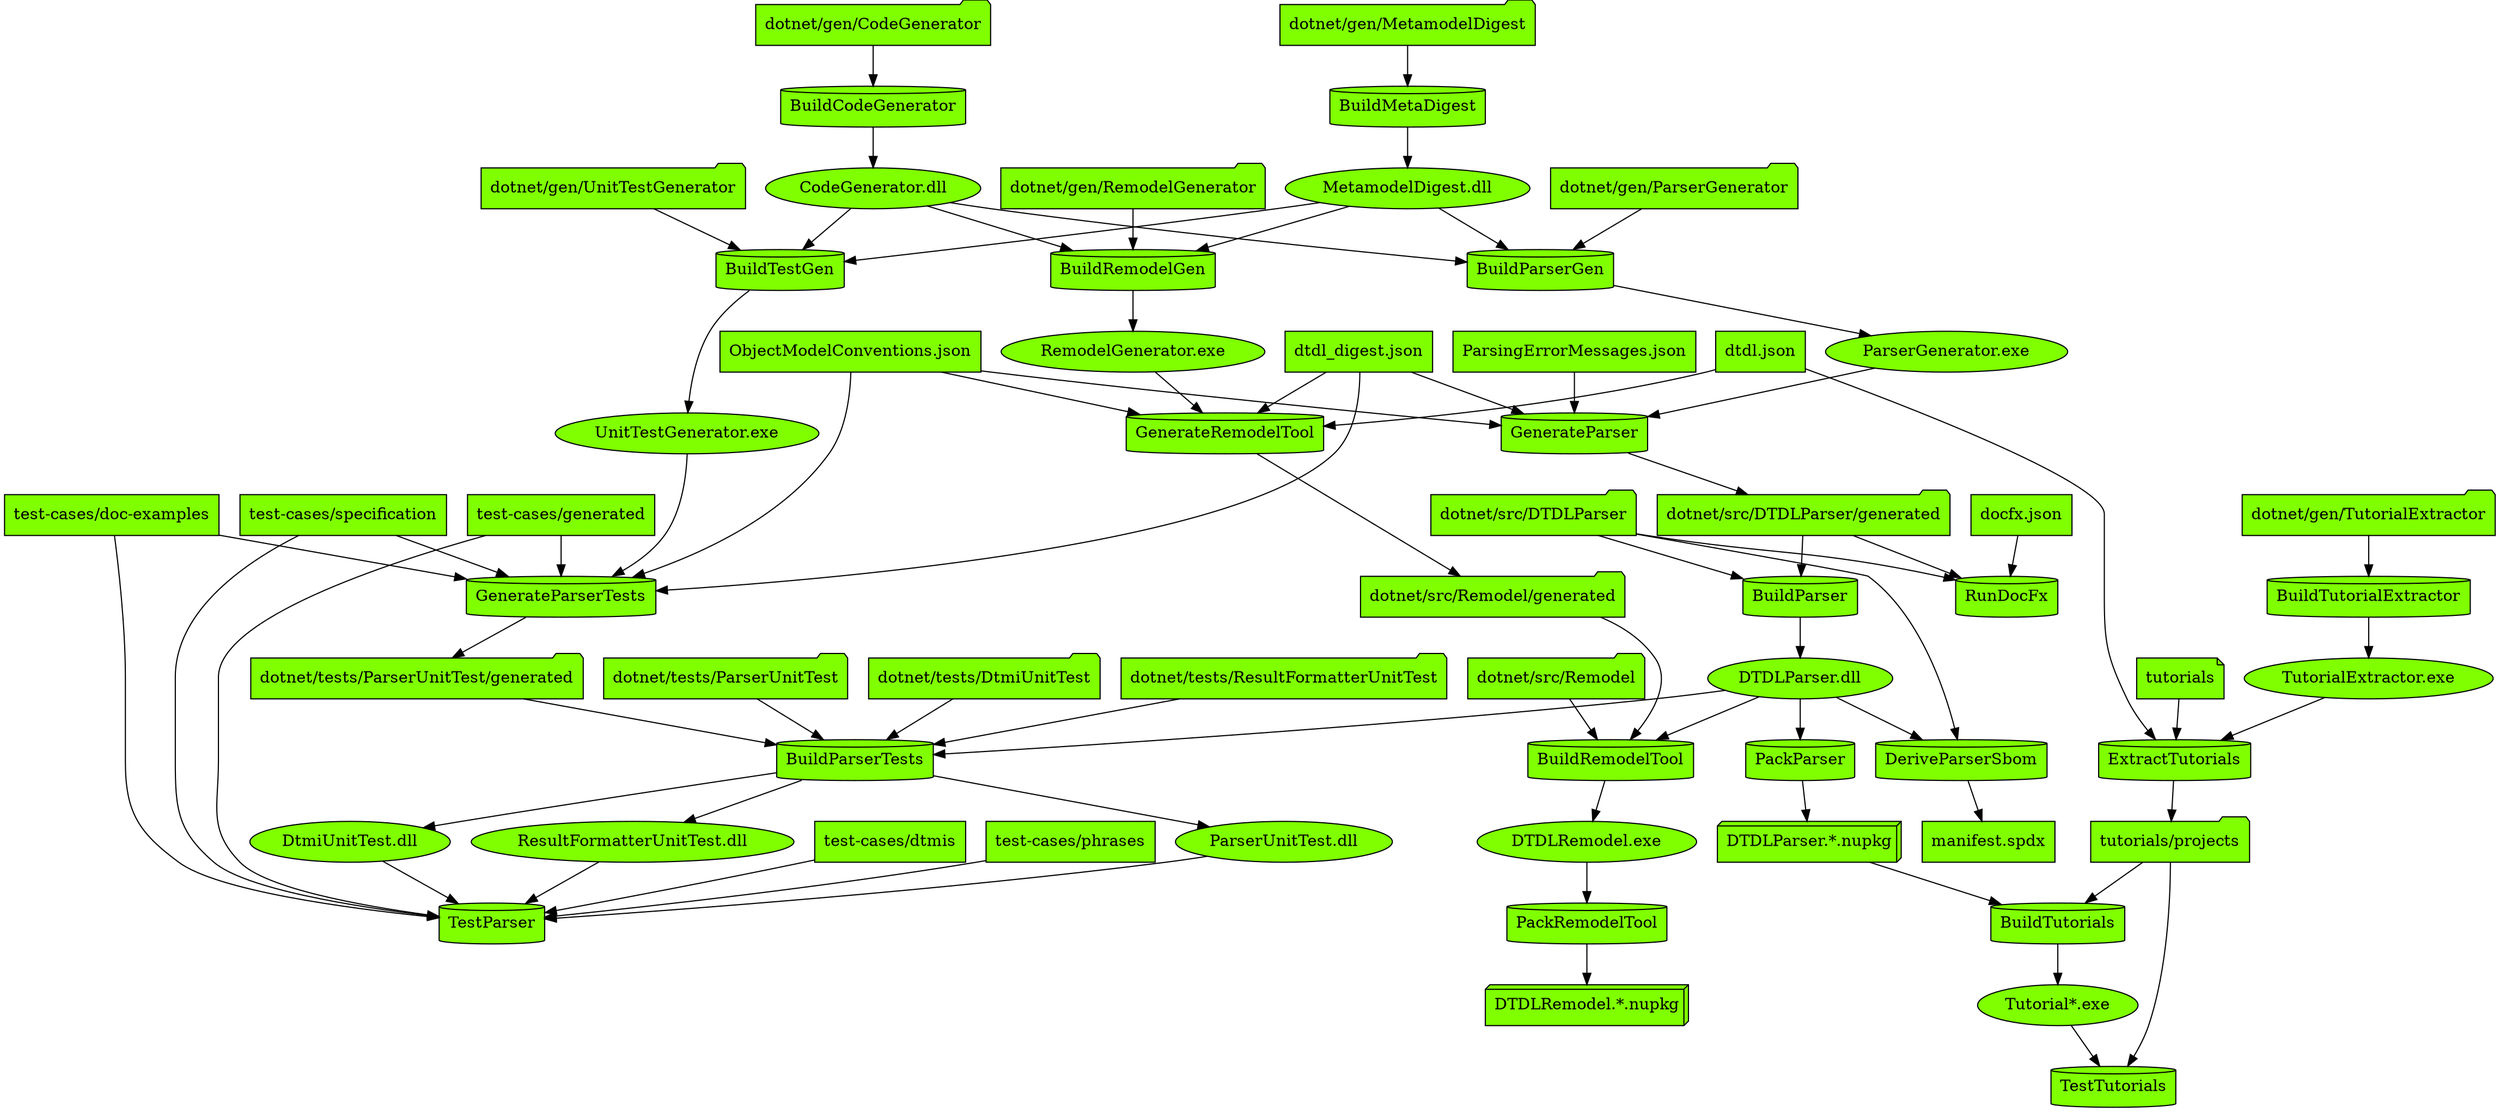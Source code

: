 digraph {
  {
    "BuildCodeGenerator" [shape=cylinder style=filled fillcolor=chartreuse]
    "BuildMetaDigest" [shape=cylinder style=filled fillcolor=chartreuse]
    "BuildParser" [shape=cylinder style=filled fillcolor=chartreuse]
    "BuildParserGen" [shape=cylinder style=filled fillcolor=chartreuse]
    "BuildParserTests" [shape=cylinder style=filled fillcolor=chartreuse]
    "BuildRemodelGen" [shape=cylinder style=filled fillcolor=chartreuse]
    "BuildRemodelTool" [shape=cylinder style=filled fillcolor=chartreuse]
    "BuildTestGen" [shape=cylinder style=filled fillcolor=chartreuse]
    "BuildTutorialExtractor" [shape=cylinder style=filled fillcolor=chartreuse]
    "BuildTutorials" [shape=cylinder style=filled fillcolor=chartreuse]
    "DeriveParserSbom" [shape=cylinder style=filled fillcolor=chartreuse]
    "ExtractTutorials" [shape=cylinder style=filled fillcolor=chartreuse]
    "GenerateParser" [shape=cylinder style=filled fillcolor=chartreuse]
    "GenerateParserTests" [shape=cylinder style=filled fillcolor=chartreuse]
    "GenerateRemodelTool" [shape=cylinder style=filled fillcolor=chartreuse]
    "PackParser" [shape=cylinder style=filled fillcolor=chartreuse]
    "PackRemodelTool" [shape=cylinder style=filled fillcolor=chartreuse]
    "RunDocFx" [shape=cylinder style=filled fillcolor=chartreuse]
    "TestParser" [shape=cylinder style=filled fillcolor=chartreuse]
    "TestTutorials" [shape=cylinder style=filled fillcolor=chartreuse]
    "dotnet/gen/CodeGenerator" [shape=folder style=filled fillcolor=chartreuse]
    "CodeGenerator.dll" [shape=ellipse style=filled fillcolor=chartreuse]
    "dotnet/gen/MetamodelDigest" [shape=folder style=filled fillcolor=chartreuse]
    "MetamodelDigest.dll" [shape=ellipse style=filled fillcolor=chartreuse]
    "dotnet/src/DTDLParser" [shape=folder style=filled fillcolor=chartreuse]
    "dotnet/src/DTDLParser/generated" [shape=folder style=filled fillcolor=chartreuse]
    "DTDLParser.dll" [shape=ellipse style=filled fillcolor=chartreuse]
    "dotnet/gen/ParserGenerator" [shape=folder style=filled fillcolor=chartreuse]
    "ParserGenerator.exe" [shape=ellipse style=filled fillcolor=chartreuse]
    "dotnet/tests/DtmiUnitTest" [shape=folder style=filled fillcolor=chartreuse]
    "DtmiUnitTest.dll" [shape=ellipse style=filled fillcolor=chartreuse]
    "dotnet/tests/ResultFormatterUnitTest" [shape=folder style=filled fillcolor=chartreuse]
    "ResultFormatterUnitTest.dll" [shape=ellipse style=filled fillcolor=chartreuse]
    "dotnet/tests/ParserUnitTest" [shape=folder style=filled fillcolor=chartreuse]
    "dotnet/tests/ParserUnitTest/generated" [shape=folder style=filled fillcolor=chartreuse]
    "ParserUnitTest.dll" [shape=ellipse style=filled fillcolor=chartreuse]
    "dotnet/gen/RemodelGenerator" [shape=folder style=filled fillcolor=chartreuse]
    "RemodelGenerator.exe" [shape=ellipse style=filled fillcolor=chartreuse]
    "dotnet/src/Remodel" [shape=folder style=filled fillcolor=chartreuse]
    "dotnet/src/Remodel/generated" [shape=folder style=filled fillcolor=chartreuse]
    "DTDLRemodel.exe" [shape=ellipse style=filled fillcolor=chartreuse]
    "dotnet/gen/UnitTestGenerator" [shape=folder style=filled fillcolor=chartreuse]
    "UnitTestGenerator.exe" [shape=ellipse style=filled fillcolor=chartreuse]
    "dotnet/gen/TutorialExtractor" [shape=folder style=filled fillcolor=chartreuse]
    "TutorialExtractor.exe" [shape=ellipse style=filled fillcolor=chartreuse]
    "DTDLParser.*.nupkg" [shape=box3d style=filled fillcolor=chartreuse]
    "tutorials/projects" [shape=folder style=filled fillcolor=chartreuse]
    "Tutorial*.exe" [shape=ellipse style=filled fillcolor=chartreuse]
    "manifest.spdx" [shape=box style=filled fillcolor=chartreuse]
    "dtdl.json" [shape=box style=filled fillcolor=chartreuse]
    "tutorials" [shape=note style=filled fillcolor=chartreuse]
    "dtdl_digest.json" [shape=box style=filled fillcolor=chartreuse]
    "ObjectModelConventions.json" [shape=box style=filled fillcolor=chartreuse]
    "ParsingErrorMessages.json" [shape=box style=filled fillcolor=chartreuse]
    "test-cases/generated" [shape=box style=filled fillcolor=chartreuse]
    "test-cases/doc-examples" [shape=box style=filled fillcolor=chartreuse]
    "test-cases/specification" [shape=box style=filled fillcolor=chartreuse]
    "DTDLRemodel.*.nupkg" [shape=box3d style=filled fillcolor=chartreuse]
    "docfx.json" [shape=box style=filled fillcolor=chartreuse]
    "test-cases/dtmis" [shape=box style=filled fillcolor=chartreuse]
    "test-cases/phrases" [shape=box style=filled fillcolor=chartreuse]
  }
  "dotnet/gen/CodeGenerator" -> "BuildCodeGenerator"
  "BuildCodeGenerator" -> "CodeGenerator.dll"
  "dotnet/gen/MetamodelDigest" -> "BuildMetaDigest"
  "BuildMetaDigest" -> "MetamodelDigest.dll"
  "dotnet/src/DTDLParser" -> "BuildParser"
  "dotnet/src/DTDLParser/generated" -> "BuildParser"
  "BuildParser" -> "DTDLParser.dll"
  "dotnet/gen/ParserGenerator" -> "BuildParserGen"
  "MetamodelDigest.dll" -> "BuildParserGen"
  "CodeGenerator.dll" -> "BuildParserGen"
  "BuildParserGen" -> "ParserGenerator.exe"
  "dotnet/tests/DtmiUnitTest" -> "BuildParserTests"
  "BuildParserTests" -> "DtmiUnitTest.dll"
  "dotnet/tests/ResultFormatterUnitTest" -> "BuildParserTests"
  "BuildParserTests" -> "ResultFormatterUnitTest.dll"
  "dotnet/tests/ParserUnitTest" -> "BuildParserTests"
  "dotnet/tests/ParserUnitTest/generated" -> "BuildParserTests"
  "DTDLParser.dll" -> "BuildParserTests"
  "BuildParserTests" -> "ParserUnitTest.dll"
  "dotnet/gen/RemodelGenerator" -> "BuildRemodelGen"
  "MetamodelDigest.dll" -> "BuildRemodelGen"
  "CodeGenerator.dll" -> "BuildRemodelGen"
  "BuildRemodelGen" -> "RemodelGenerator.exe"
  "dotnet/src/Remodel" -> "BuildRemodelTool"
  "dotnet/src/Remodel/generated" -> "BuildRemodelTool"
  "DTDLParser.dll" -> "BuildRemodelTool"
  "BuildRemodelTool" -> "DTDLRemodel.exe"
  "dotnet/gen/UnitTestGenerator" -> "BuildTestGen"
  "MetamodelDigest.dll" -> "BuildTestGen"
  "CodeGenerator.dll" -> "BuildTestGen"
  "BuildTestGen" -> "UnitTestGenerator.exe"
  "dotnet/gen/TutorialExtractor" -> "BuildTutorialExtractor"
  "BuildTutorialExtractor" -> "TutorialExtractor.exe"
  "DTDLParser.*.nupkg" -> "BuildTutorials"
  "tutorials/projects" -> "BuildTutorials"
  "BuildTutorials" -> "Tutorial*.exe"
  "DTDLParser.dll" -> "DeriveParserSbom"
  "dotnet/src/DTDLParser" -> "DeriveParserSbom"
  "DeriveParserSbom" -> "manifest.spdx"
  "TutorialExtractor.exe" -> "ExtractTutorials"
  "dtdl.json" -> "ExtractTutorials"
  "tutorials" -> "ExtractTutorials"
  "ExtractTutorials" -> "tutorials/projects"
  "ParserGenerator.exe" -> "GenerateParser"
  "dtdl_digest.json" -> "GenerateParser"
  "ObjectModelConventions.json" -> "GenerateParser"
  "ParsingErrorMessages.json" -> "GenerateParser"
  "GenerateParser" -> "dotnet/src/DTDLParser/generated"
  "UnitTestGenerator.exe" -> "GenerateParserTests"
  "dtdl_digest.json" -> "GenerateParserTests"
  "ObjectModelConventions.json" -> "GenerateParserTests"
  "test-cases/generated" -> "GenerateParserTests"
  "test-cases/doc-examples" -> "GenerateParserTests"
  "test-cases/specification" -> "GenerateParserTests"
  "GenerateParserTests" -> "dotnet/tests/ParserUnitTest/generated"
  "RemodelGenerator.exe" -> "GenerateRemodelTool"
  "dtdl.json" -> "GenerateRemodelTool"
  "dtdl_digest.json" -> "GenerateRemodelTool"
  "ObjectModelConventions.json" -> "GenerateRemodelTool"
  "GenerateRemodelTool" -> "dotnet/src/Remodel/generated"
  "DTDLParser.dll" -> "PackParser"
  "PackParser" -> "DTDLParser.*.nupkg"
  "DTDLRemodel.exe" -> "PackRemodelTool"
  "PackRemodelTool" -> "DTDLRemodel.*.nupkg"
  "dotnet/src/DTDLParser" -> "RunDocFx"
  "dotnet/src/DTDLParser/generated" -> "RunDocFx"
  "docfx.json" -> "RunDocFx"
  "DtmiUnitTest.dll" -> "TestParser"
  "test-cases/dtmis" -> "TestParser"
  "ResultFormatterUnitTest.dll" -> "TestParser"
  "test-cases/phrases" -> "TestParser"
  "ParserUnitTest.dll" -> "TestParser"
  "test-cases/generated" -> "TestParser"
  "test-cases/doc-examples" -> "TestParser"
  "test-cases/specification" -> "TestParser"
  "Tutorial*.exe" -> "TestTutorials"
  "tutorials/projects" -> "TestTutorials"
}
